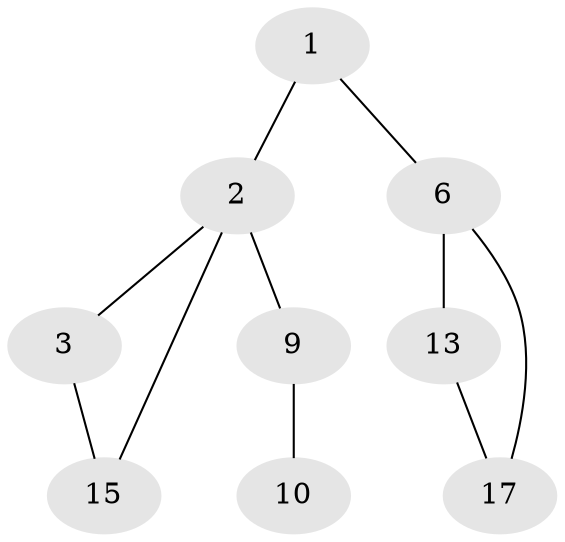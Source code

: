 // Generated by graph-tools (version 1.1) at 2025/46/02/15/25 05:46:28]
// undirected, 9 vertices, 10 edges
graph export_dot {
graph [start="1"]
  node [color=gray90,style=filled];
  1 [super="+7+19"];
  2 [super="+4+16+18"];
  3 [super="+5"];
  6;
  9 [super="+20"];
  10 [super="+11+12+14"];
  13 [super="+8"];
  15 [super="+4+12"];
  17 [super="+19"];
  1 -- 2;
  1 -- 6;
  2 -- 3;
  2 -- 9;
  2 -- 15;
  3 -- 15;
  6 -- 13;
  6 -- 17;
  9 -- 10;
  13 -- 17;
}
